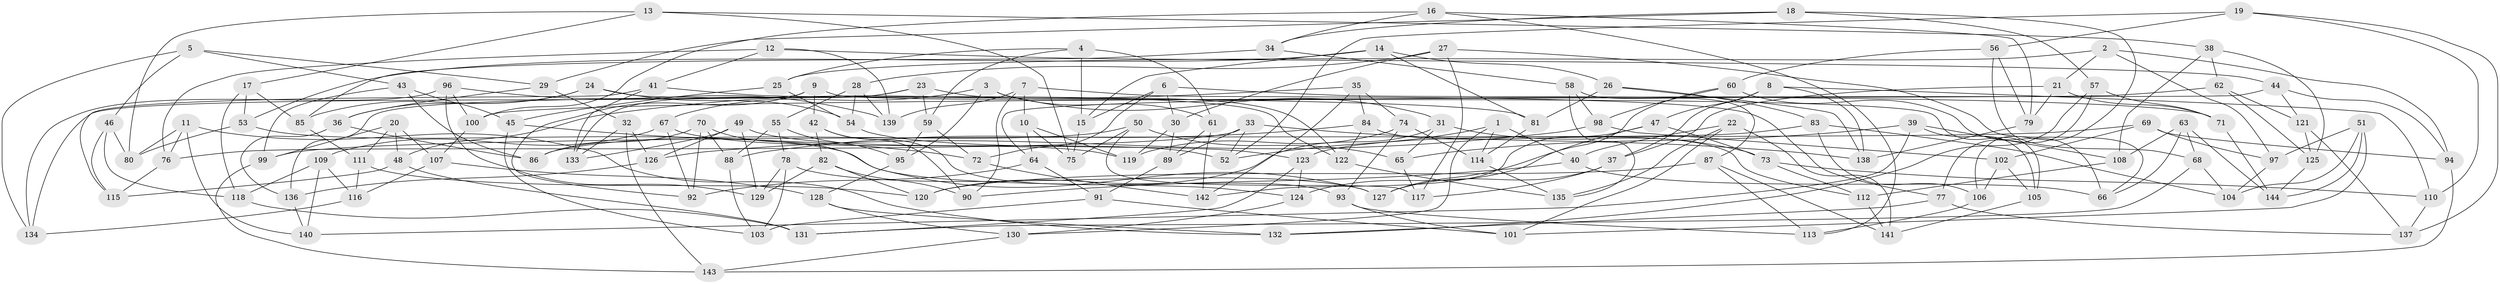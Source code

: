 // Generated by graph-tools (version 1.1) at 2025/16/03/09/25 04:16:19]
// undirected, 144 vertices, 288 edges
graph export_dot {
graph [start="1"]
  node [color=gray90,style=filled];
  1;
  2;
  3;
  4;
  5;
  6;
  7;
  8;
  9;
  10;
  11;
  12;
  13;
  14;
  15;
  16;
  17;
  18;
  19;
  20;
  21;
  22;
  23;
  24;
  25;
  26;
  27;
  28;
  29;
  30;
  31;
  32;
  33;
  34;
  35;
  36;
  37;
  38;
  39;
  40;
  41;
  42;
  43;
  44;
  45;
  46;
  47;
  48;
  49;
  50;
  51;
  52;
  53;
  54;
  55;
  56;
  57;
  58;
  59;
  60;
  61;
  62;
  63;
  64;
  65;
  66;
  67;
  68;
  69;
  70;
  71;
  72;
  73;
  74;
  75;
  76;
  77;
  78;
  79;
  80;
  81;
  82;
  83;
  84;
  85;
  86;
  87;
  88;
  89;
  90;
  91;
  92;
  93;
  94;
  95;
  96;
  97;
  98;
  99;
  100;
  101;
  102;
  103;
  104;
  105;
  106;
  107;
  108;
  109;
  110;
  111;
  112;
  113;
  114;
  115;
  116;
  117;
  118;
  119;
  120;
  121;
  122;
  123;
  124;
  125;
  126;
  127;
  128;
  129;
  130;
  131;
  132;
  133;
  134;
  135;
  136;
  137;
  138;
  139;
  140;
  141;
  142;
  143;
  144;
  1 -- 40;
  1 -- 130;
  1 -- 52;
  1 -- 114;
  2 -- 25;
  2 -- 21;
  2 -- 97;
  2 -- 94;
  3 -- 95;
  3 -- 61;
  3 -- 31;
  3 -- 67;
  4 -- 15;
  4 -- 61;
  4 -- 59;
  4 -- 25;
  5 -- 134;
  5 -- 43;
  5 -- 29;
  5 -- 46;
  6 -- 72;
  6 -- 30;
  6 -- 71;
  6 -- 15;
  7 -- 90;
  7 -- 139;
  7 -- 10;
  7 -- 77;
  8 -- 47;
  8 -- 37;
  8 -- 138;
  8 -- 110;
  9 -- 105;
  9 -- 92;
  9 -- 42;
  9 -- 134;
  10 -- 64;
  10 -- 119;
  10 -- 75;
  11 -- 76;
  11 -- 140;
  11 -- 132;
  11 -- 80;
  12 -- 44;
  12 -- 76;
  12 -- 41;
  12 -- 139;
  13 -- 17;
  13 -- 75;
  13 -- 38;
  13 -- 80;
  14 -- 26;
  14 -- 15;
  14 -- 81;
  14 -- 53;
  15 -- 75;
  16 -- 113;
  16 -- 34;
  16 -- 100;
  16 -- 79;
  17 -- 118;
  17 -- 85;
  17 -- 53;
  18 -- 29;
  18 -- 106;
  18 -- 34;
  18 -- 57;
  19 -- 56;
  19 -- 137;
  19 -- 52;
  19 -- 110;
  20 -- 107;
  20 -- 48;
  20 -- 99;
  20 -- 111;
  21 -- 37;
  21 -- 79;
  21 -- 71;
  22 -- 135;
  22 -- 141;
  22 -- 40;
  22 -- 101;
  23 -- 136;
  23 -- 122;
  23 -- 133;
  23 -- 59;
  24 -- 85;
  24 -- 122;
  24 -- 36;
  24 -- 54;
  25 -- 45;
  25 -- 54;
  26 -- 83;
  26 -- 81;
  26 -- 138;
  27 -- 30;
  27 -- 117;
  27 -- 28;
  27 -- 66;
  28 -- 54;
  28 -- 55;
  28 -- 139;
  29 -- 32;
  29 -- 36;
  30 -- 89;
  30 -- 119;
  31 -- 120;
  31 -- 73;
  31 -- 65;
  32 -- 133;
  32 -- 143;
  32 -- 126;
  33 -- 76;
  33 -- 89;
  33 -- 138;
  33 -- 52;
  34 -- 85;
  34 -- 58;
  35 -- 48;
  35 -- 142;
  35 -- 84;
  35 -- 74;
  36 -- 86;
  36 -- 136;
  37 -- 117;
  37 -- 127;
  38 -- 108;
  38 -- 125;
  38 -- 62;
  39 -- 108;
  39 -- 65;
  39 -- 140;
  39 -- 105;
  40 -- 66;
  40 -- 90;
  41 -- 81;
  41 -- 115;
  41 -- 133;
  42 -- 82;
  42 -- 90;
  42 -- 93;
  43 -- 99;
  43 -- 86;
  43 -- 45;
  44 -- 64;
  44 -- 121;
  44 -- 94;
  45 -- 103;
  45 -- 72;
  46 -- 80;
  46 -- 118;
  46 -- 115;
  47 -- 73;
  47 -- 124;
  47 -- 142;
  48 -- 131;
  48 -- 115;
  49 -- 133;
  49 -- 126;
  49 -- 129;
  49 -- 52;
  50 -- 75;
  50 -- 117;
  50 -- 86;
  50 -- 65;
  51 -- 97;
  51 -- 101;
  51 -- 144;
  51 -- 104;
  53 -- 80;
  53 -- 127;
  54 -- 123;
  55 -- 88;
  55 -- 95;
  55 -- 78;
  56 -- 60;
  56 -- 79;
  56 -- 68;
  57 -- 132;
  57 -- 77;
  57 -- 71;
  58 -- 98;
  58 -- 135;
  58 -- 87;
  59 -- 72;
  59 -- 95;
  60 -- 127;
  60 -- 66;
  60 -- 98;
  61 -- 142;
  61 -- 89;
  62 -- 121;
  62 -- 125;
  62 -- 100;
  63 -- 68;
  63 -- 144;
  63 -- 108;
  63 -- 66;
  64 -- 92;
  64 -- 91;
  65 -- 117;
  67 -- 119;
  67 -- 92;
  67 -- 109;
  68 -- 104;
  68 -- 131;
  69 -- 102;
  69 -- 97;
  69 -- 94;
  69 -- 99;
  70 -- 88;
  70 -- 86;
  70 -- 124;
  70 -- 92;
  71 -- 144;
  72 -- 142;
  73 -- 112;
  73 -- 110;
  74 -- 93;
  74 -- 119;
  74 -- 114;
  76 -- 115;
  77 -- 137;
  77 -- 132;
  78 -- 103;
  78 -- 129;
  78 -- 127;
  79 -- 138;
  81 -- 114;
  82 -- 129;
  82 -- 120;
  82 -- 90;
  83 -- 106;
  83 -- 104;
  83 -- 123;
  84 -- 122;
  84 -- 112;
  84 -- 88;
  85 -- 111;
  87 -- 141;
  87 -- 113;
  87 -- 120;
  88 -- 103;
  89 -- 91;
  91 -- 101;
  91 -- 103;
  93 -- 101;
  93 -- 113;
  94 -- 143;
  95 -- 128;
  96 -- 100;
  96 -- 139;
  96 -- 134;
  96 -- 129;
  97 -- 104;
  98 -- 102;
  98 -- 126;
  99 -- 143;
  100 -- 107;
  102 -- 105;
  102 -- 106;
  105 -- 141;
  106 -- 113;
  107 -- 128;
  107 -- 116;
  108 -- 112;
  109 -- 140;
  109 -- 118;
  109 -- 116;
  110 -- 137;
  111 -- 116;
  111 -- 120;
  112 -- 141;
  114 -- 135;
  116 -- 134;
  118 -- 131;
  121 -- 125;
  121 -- 137;
  122 -- 135;
  123 -- 124;
  123 -- 131;
  124 -- 130;
  125 -- 144;
  126 -- 136;
  128 -- 132;
  128 -- 130;
  130 -- 143;
  136 -- 140;
}
